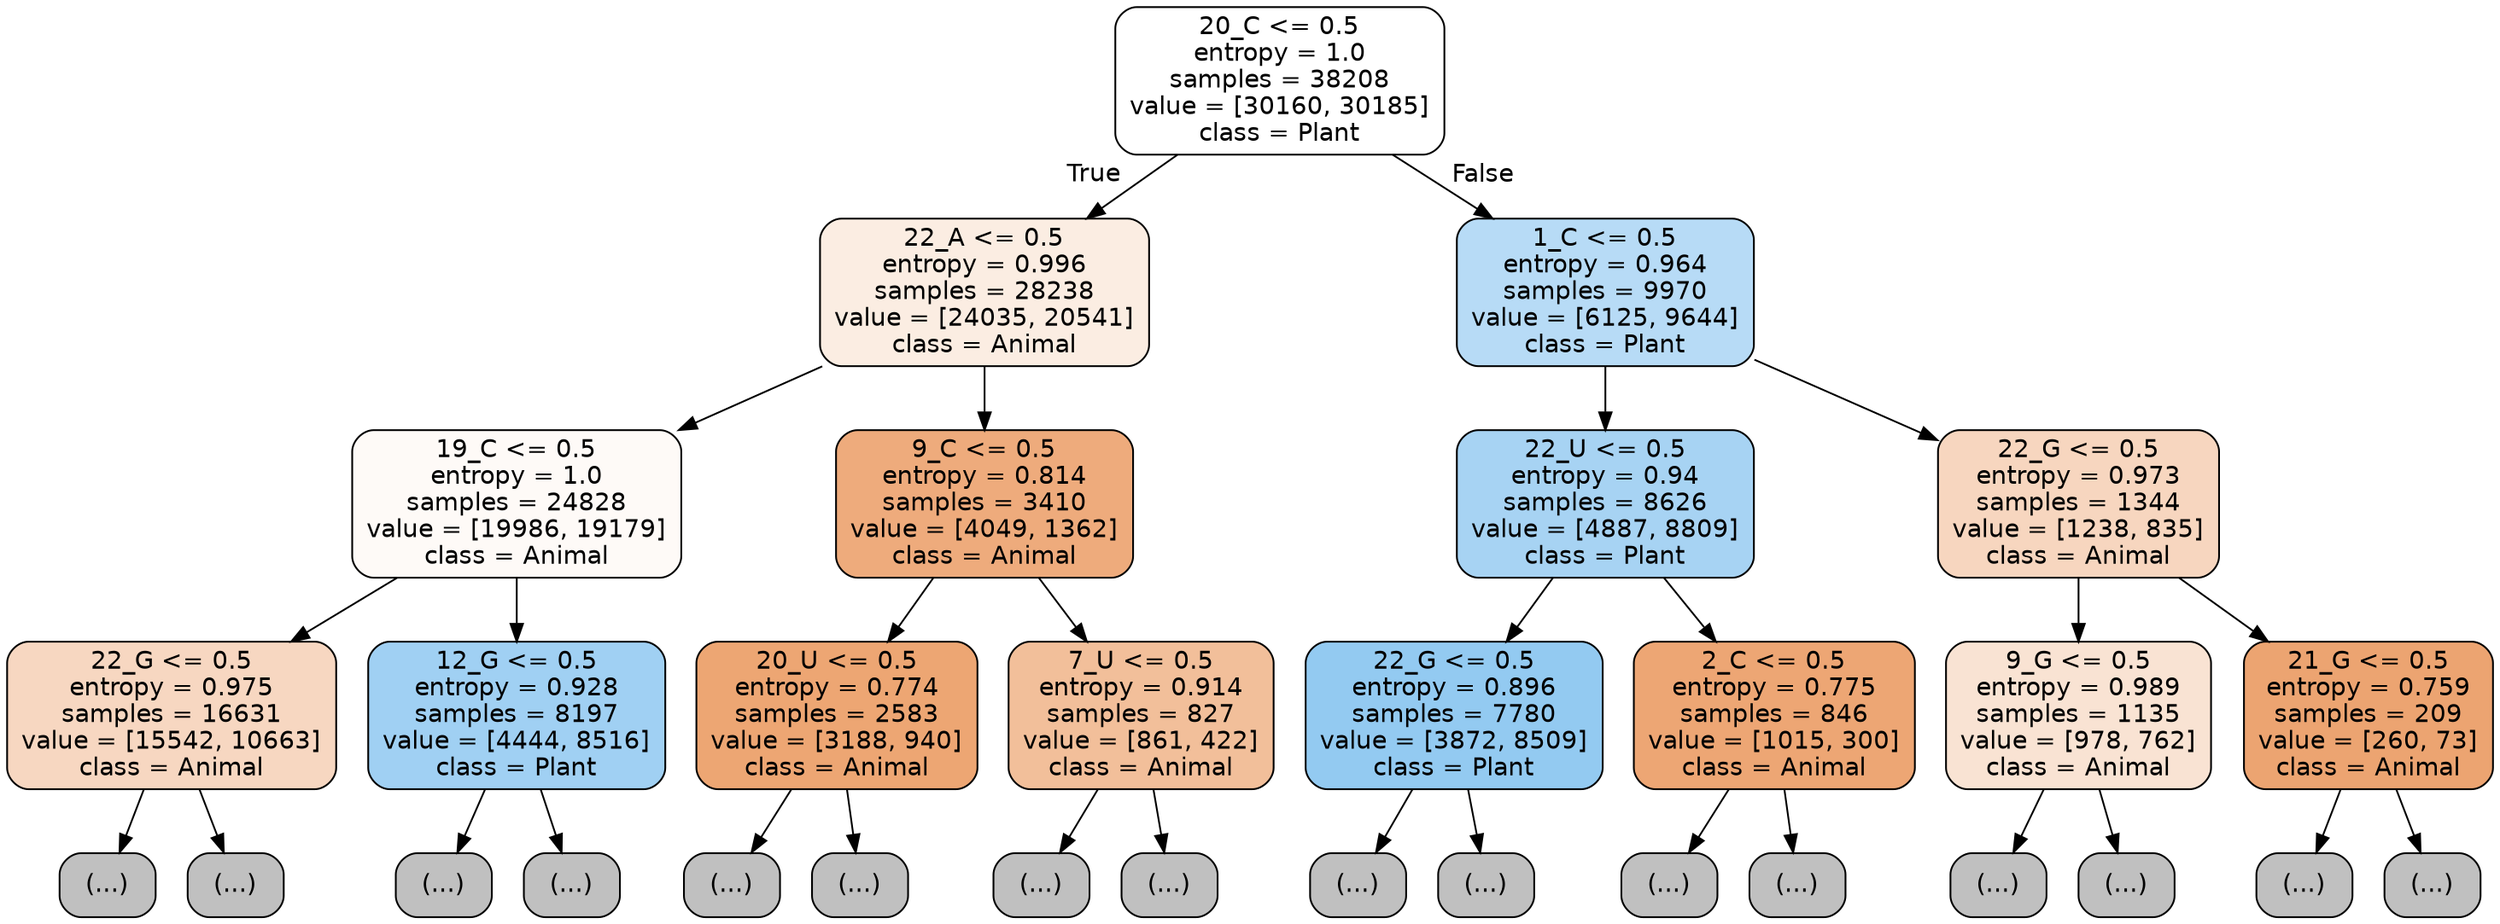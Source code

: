 digraph Tree {
node [shape=box, style="filled, rounded", color="black", fontname="helvetica"] ;
edge [fontname="helvetica"] ;
0 [label="20_C <= 0.5\nentropy = 1.0\nsamples = 38208\nvalue = [30160, 30185]\nclass = Plant", fillcolor="#ffffff"] ;
1 [label="22_A <= 0.5\nentropy = 0.996\nsamples = 28238\nvalue = [24035, 20541]\nclass = Animal", fillcolor="#fbede2"] ;
0 -> 1 [labeldistance=2.5, labelangle=45, headlabel="True"] ;
2 [label="19_C <= 0.5\nentropy = 1.0\nsamples = 24828\nvalue = [19986, 19179]\nclass = Animal", fillcolor="#fefaf7"] ;
1 -> 2 ;
3 [label="22_G <= 0.5\nentropy = 0.975\nsamples = 16631\nvalue = [15542, 10663]\nclass = Animal", fillcolor="#f7d7c1"] ;
2 -> 3 ;
4 [label="(...)", fillcolor="#C0C0C0"] ;
3 -> 4 ;
7225 [label="(...)", fillcolor="#C0C0C0"] ;
3 -> 7225 ;
8264 [label="12_G <= 0.5\nentropy = 0.928\nsamples = 8197\nvalue = [4444, 8516]\nclass = Plant", fillcolor="#a0d0f3"] ;
2 -> 8264 ;
8265 [label="(...)", fillcolor="#C0C0C0"] ;
8264 -> 8265 ;
10438 [label="(...)", fillcolor="#C0C0C0"] ;
8264 -> 10438 ;
11243 [label="9_C <= 0.5\nentropy = 0.814\nsamples = 3410\nvalue = [4049, 1362]\nclass = Animal", fillcolor="#eeab7c"] ;
1 -> 11243 ;
11244 [label="20_U <= 0.5\nentropy = 0.774\nsamples = 2583\nvalue = [3188, 940]\nclass = Animal", fillcolor="#eda673"] ;
11243 -> 11244 ;
11245 [label="(...)", fillcolor="#C0C0C0"] ;
11244 -> 11245 ;
11992 [label="(...)", fillcolor="#C0C0C0"] ;
11244 -> 11992 ;
12395 [label="7_U <= 0.5\nentropy = 0.914\nsamples = 827\nvalue = [861, 422]\nclass = Animal", fillcolor="#f2bf9a"] ;
11243 -> 12395 ;
12396 [label="(...)", fillcolor="#C0C0C0"] ;
12395 -> 12396 ;
12611 [label="(...)", fillcolor="#C0C0C0"] ;
12395 -> 12611 ;
12724 [label="1_C <= 0.5\nentropy = 0.964\nsamples = 9970\nvalue = [6125, 9644]\nclass = Plant", fillcolor="#b7dbf6"] ;
0 -> 12724 [labeldistance=2.5, labelangle=-45, headlabel="False"] ;
12725 [label="22_U <= 0.5\nentropy = 0.94\nsamples = 8626\nvalue = [4887, 8809]\nclass = Plant", fillcolor="#a7d3f3"] ;
12724 -> 12725 ;
12726 [label="22_G <= 0.5\nentropy = 0.896\nsamples = 7780\nvalue = [3872, 8509]\nclass = Plant", fillcolor="#93caf1"] ;
12725 -> 12726 ;
12727 [label="(...)", fillcolor="#C0C0C0"] ;
12726 -> 12727 ;
15098 [label="(...)", fillcolor="#C0C0C0"] ;
12726 -> 15098 ;
15577 [label="2_C <= 0.5\nentropy = 0.775\nsamples = 846\nvalue = [1015, 300]\nclass = Animal", fillcolor="#eda674"] ;
12725 -> 15577 ;
15578 [label="(...)", fillcolor="#C0C0C0"] ;
15577 -> 15578 ;
15849 [label="(...)", fillcolor="#C0C0C0"] ;
15577 -> 15849 ;
15944 [label="22_G <= 0.5\nentropy = 0.973\nsamples = 1344\nvalue = [1238, 835]\nclass = Animal", fillcolor="#f7d6bf"] ;
12724 -> 15944 ;
15945 [label="9_G <= 0.5\nentropy = 0.989\nsamples = 1135\nvalue = [978, 762]\nclass = Animal", fillcolor="#f9e3d3"] ;
15944 -> 15945 ;
15946 [label="(...)", fillcolor="#C0C0C0"] ;
15945 -> 15946 ;
16457 [label="(...)", fillcolor="#C0C0C0"] ;
15945 -> 16457 ;
16614 [label="21_G <= 0.5\nentropy = 0.759\nsamples = 209\nvalue = [260, 73]\nclass = Animal", fillcolor="#eca471"] ;
15944 -> 16614 ;
16615 [label="(...)", fillcolor="#C0C0C0"] ;
16614 -> 16615 ;
16680 [label="(...)", fillcolor="#C0C0C0"] ;
16614 -> 16680 ;
}